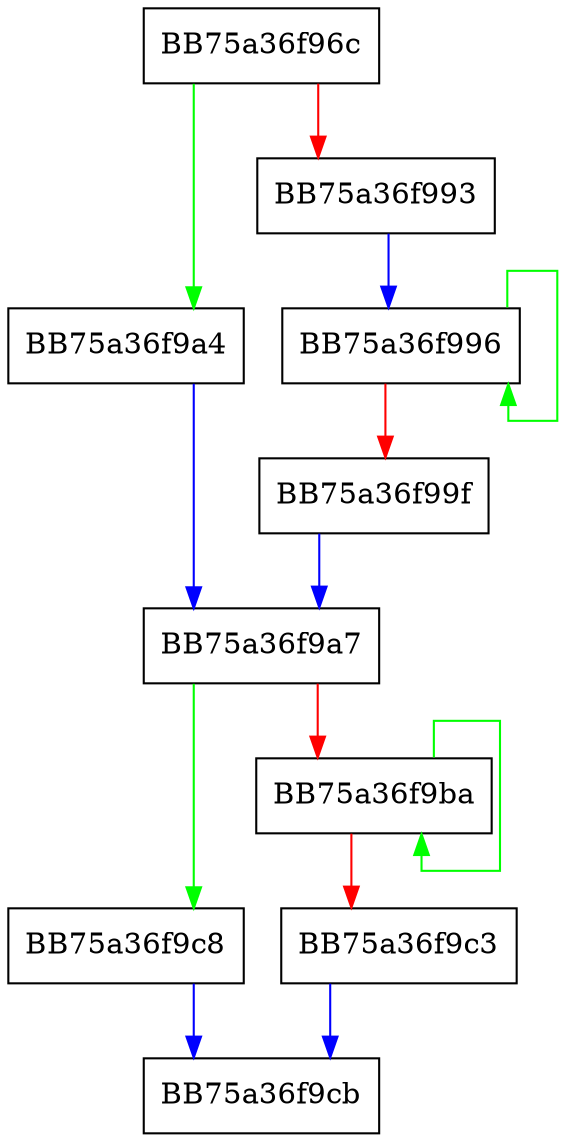 digraph WPP_SF_sPsLLi {
  node [shape="box"];
  graph [splines=ortho];
  BB75a36f96c -> BB75a36f9a4 [color="green"];
  BB75a36f96c -> BB75a36f993 [color="red"];
  BB75a36f993 -> BB75a36f996 [color="blue"];
  BB75a36f996 -> BB75a36f996 [color="green"];
  BB75a36f996 -> BB75a36f99f [color="red"];
  BB75a36f99f -> BB75a36f9a7 [color="blue"];
  BB75a36f9a4 -> BB75a36f9a7 [color="blue"];
  BB75a36f9a7 -> BB75a36f9c8 [color="green"];
  BB75a36f9a7 -> BB75a36f9ba [color="red"];
  BB75a36f9ba -> BB75a36f9ba [color="green"];
  BB75a36f9ba -> BB75a36f9c3 [color="red"];
  BB75a36f9c3 -> BB75a36f9cb [color="blue"];
  BB75a36f9c8 -> BB75a36f9cb [color="blue"];
}